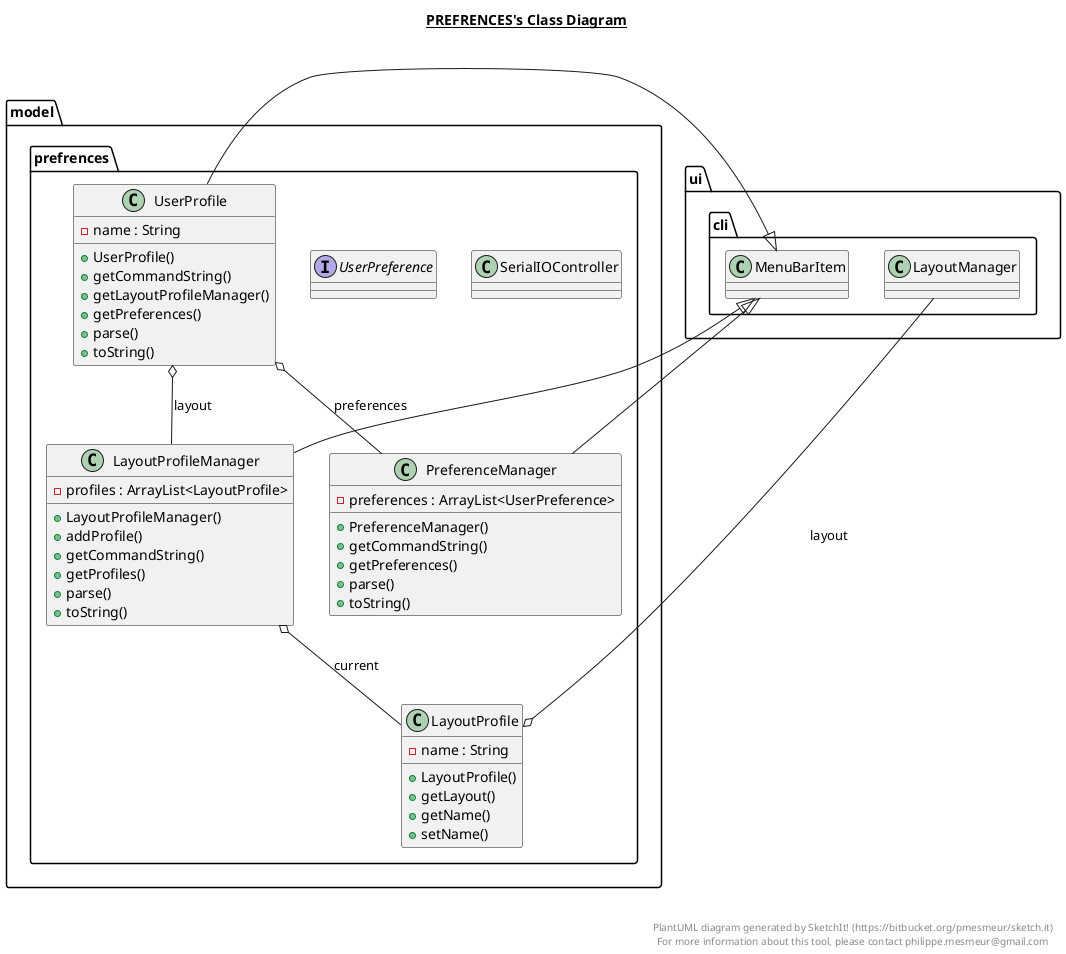 @startuml

title __PREFRENCES's Class Diagram__\n

  namespace model.prefrences {
    class model.prefrences.LayoutProfile {
        - name : String
        + LayoutProfile()
        + getLayout()
        + getName()
        + setName()
    }
  }
  

  namespace model.prefrences {
    class model.prefrences.LayoutProfileManager {
        - profiles : ArrayList<LayoutProfile>
        + LayoutProfileManager()
        + addProfile()
        + getCommandString()
        + getProfiles()
        + parse()
        + toString()
    }
  }
  

  namespace model.prefrences {
    class model.prefrences.PreferenceManager {
        - preferences : ArrayList<UserPreference>
        + PreferenceManager()
        + getCommandString()
        + getPreferences()
        + parse()
        + toString()
    }
  }
  

  namespace model.prefrences {
    class model.prefrences.SerialIOController {
    }
  }
  

  namespace model.prefrences {
    interface model.prefrences.UserPreference {
    }
  }
  

  namespace model.prefrences {
    class model.prefrences.UserProfile {
        - name : String
        + UserProfile()
        + getCommandString()
        + getLayoutProfileManager()
        + getPreferences()
        + parse()
        + toString()
    }
  }
  

  model.prefrences.LayoutProfile o-- ui.cli.LayoutManager : layout
  model.prefrences.LayoutProfileManager -up-|> ui.cli.MenuBarItem
  model.prefrences.LayoutProfileManager o-- model.prefrences.LayoutProfile : current
  model.prefrences.PreferenceManager -up-|> ui.cli.MenuBarItem
  model.prefrences.UserProfile -up-|> ui.cli.MenuBarItem
  model.prefrences.UserProfile o-- model.prefrences.LayoutProfileManager : layout
  model.prefrences.UserProfile o-- model.prefrences.PreferenceManager : preferences


right footer


PlantUML diagram generated by SketchIt! (https://bitbucket.org/pmesmeur/sketch.it)
For more information about this tool, please contact philippe.mesmeur@gmail.com
endfooter

@enduml
